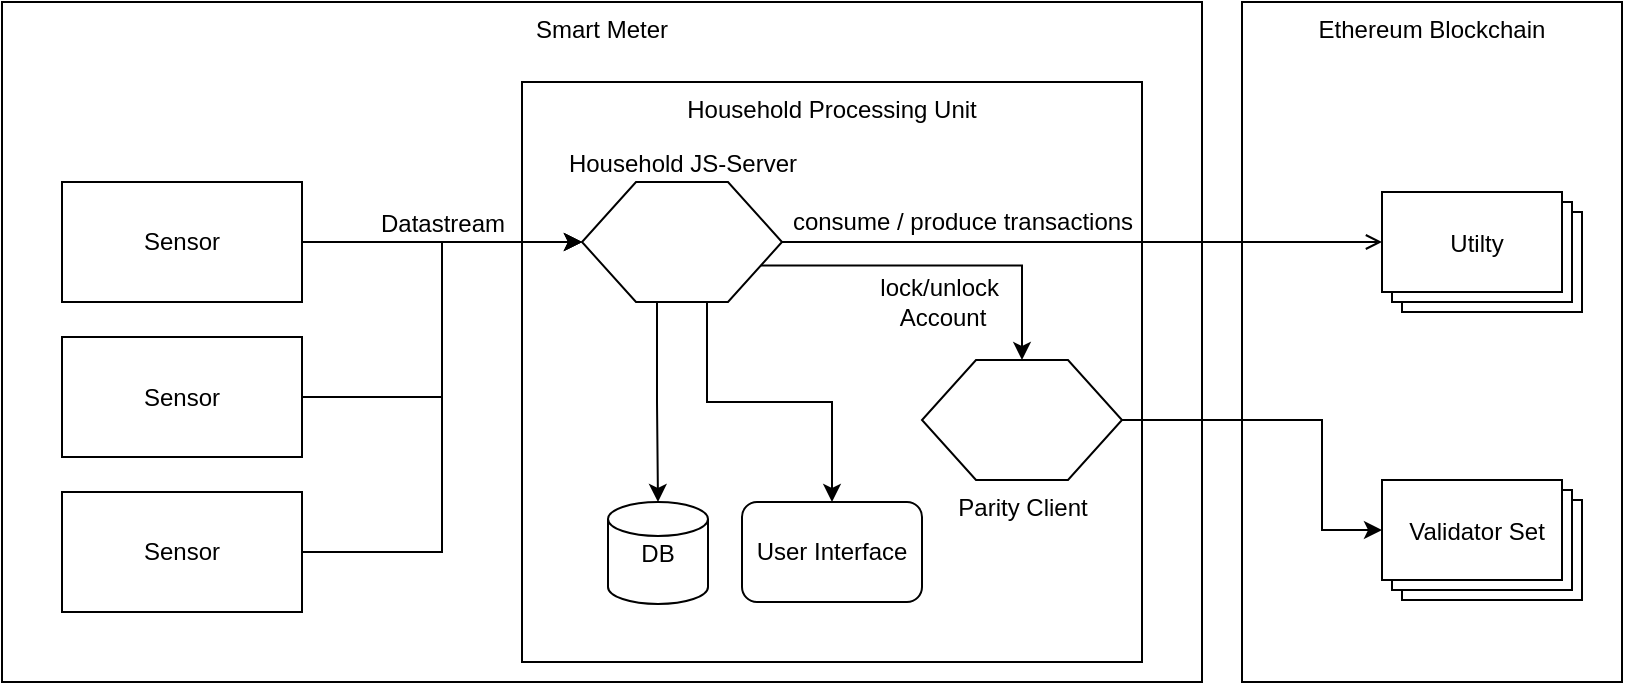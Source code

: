 <mxfile type="device" version="10.6.7"><diagram id="kvse5FUQjdF2ev0zZLCD" name="Page-1"><mxGraphModel grid="1" shadow="0" math="0" pageHeight="1169" pageWidth="827" pageScale="1" page="1" fold="1" arrows="1" connect="1" tooltips="1" guides="1" gridSize="10" dy="478" dx="840"><root><mxCell id="0" /><mxCell id="1" parent="0" /><mxCell id="waGhZdvFxGytdDy7wrr2-37" value="Ethereum Blockchain" parent="1" vertex="1" style="rounded=0;whiteSpace=wrap;html=1;shadow=0;glass=0;comic=0;labelBackgroundColor=none;strokeColor=#000000;strokeWidth=1;fillColor=none;fontSize=12;verticalAlign=top;"><mxGeometry as="geometry" height="340" width="190" x="630" y="60" /></mxCell><mxCell id="waGhZdvFxGytdDy7wrr2-35" value="Smart Meter" parent="1" vertex="1" style="rounded=0;whiteSpace=wrap;html=1;labelBackgroundColor=none;strokeWidth=1;fillColor=none;fontSize=12;verticalAlign=top;"><mxGeometry as="geometry" height="340" width="600" x="10" y="60" /></mxCell><mxCell id="waGhZdvFxGytdDy7wrr2-6" value="" parent="1" style="edgeStyle=orthogonalEdgeStyle;rounded=0;orthogonalLoop=1;jettySize=auto;html=1;labelPosition=center;verticalLabelPosition=top;align=center;verticalAlign=bottom;spacingTop=0;endArrow=classic;endFill=1;" edge="1" source="waGhZdvFxGytdDy7wrr2-4" target="waGhZdvFxGytdDy7wrr2-15"><mxGeometry as="geometry" relative="1"><mxPoint as="targetPoint" x="270" y="130" /></mxGeometry></mxCell><mxCell id="waGhZdvFxGytdDy7wrr2-32" value="&lt;p style=&quot;line-height: 100% ; font-size: 12px&quot;&gt;Datastream&lt;/p&gt;" parent="waGhZdvFxGytdDy7wrr2-6" vertex="1" style="text;html=1;resizable=0;points=[];align=center;verticalAlign=middle;labelBackgroundColor=none;fontSize=12;" connectable="0"><mxGeometry as="geometry" x="-0.286" y="1" relative="1"><mxPoint as="offset" x="20" y="-9" /></mxGeometry></mxCell><mxCell id="waGhZdvFxGytdDy7wrr2-4" value="Sensor" parent="1" vertex="1" style="rounded=0;whiteSpace=wrap;html=1;"><mxGeometry as="geometry" height="60" width="120" x="40" y="150" /></mxCell><mxCell id="waGhZdvFxGytdDy7wrr2-10" value="Household Processing Unit" parent="1" vertex="1" style="rounded=0;whiteSpace=wrap;html=1;verticalAlign=top;fillColor=none;strokeWidth=1;strokeColor=#000000;perimeterSpacing=0;glass=0;shadow=0;comic=0;"><mxGeometry as="geometry" height="290" width="310" x="270" y="100" /></mxCell><mxCell id="waGhZdvFxGytdDy7wrr2-29" parent="1" style="edgeStyle=orthogonalEdgeStyle;rounded=0;orthogonalLoop=1;jettySize=auto;html=1;exitX=1;exitY=0.5;exitDx=0;exitDy=0;entryX=0;entryY=0;entryDx=0;entryDy=25;entryPerimeter=0;" edge="1" source="waGhZdvFxGytdDy7wrr2-14" target="waGhZdvFxGytdDy7wrr2-25"><mxGeometry as="geometry" relative="1"><Array as="points"><mxPoint x="670" y="269" /><mxPoint x="670" y="324" /></Array></mxGeometry></mxCell><mxCell id="waGhZdvFxGytdDy7wrr2-14" value="Parity Client" parent="1" vertex="1" style="verticalLabelPosition=bottom;verticalAlign=top;html=1;strokeWidth=1;shape=hexagon;perimeter=hexagonPerimeter2;arcSize=6;size=0.27;"><mxGeometry as="geometry" height="60" width="100" x="470" y="239" /></mxCell><mxCell id="waGhZdvFxGytdDy7wrr2-16" value="" parent="1" style="edgeStyle=orthogonalEdgeStyle;rounded=0;orthogonalLoop=1;jettySize=auto;html=1;exitX=1;exitY=0.75;exitDx=0;exitDy=0;" edge="1" source="waGhZdvFxGytdDy7wrr2-15" target="waGhZdvFxGytdDy7wrr2-14"><mxGeometry as="geometry" relative="1" /></mxCell><mxCell id="hDr_GjlrVFKO46BJg51o-1" value="lock/unlock&amp;nbsp;&lt;br&gt;Account&lt;br&gt;" parent="waGhZdvFxGytdDy7wrr2-16" vertex="1" style="text;html=1;resizable=0;points=[];align=center;verticalAlign=middle;labelBackgroundColor=none;" connectable="0"><mxGeometry as="geometry" x="0.422" y="-1" relative="1"><mxPoint as="offset" x="-36" y="17" /></mxGeometry></mxCell><mxCell id="waGhZdvFxGytdDy7wrr2-21" parent="1" style="edgeStyle=orthogonalEdgeStyle;rounded=0;orthogonalLoop=1;jettySize=auto;html=1;exitX=0.375;exitY=1;exitDx=0;exitDy=0;entryX=0.5;entryY=0;entryDx=0;entryDy=0;entryPerimeter=0;" edge="1" source="waGhZdvFxGytdDy7wrr2-15" target="waGhZdvFxGytdDy7wrr2-19"><mxGeometry as="geometry" relative="1" /></mxCell><mxCell id="waGhZdvFxGytdDy7wrr2-27" parent="1" style="edgeStyle=orthogonalEdgeStyle;rounded=0;orthogonalLoop=1;jettySize=auto;html=1;exitX=1;exitY=0.5;exitDx=0;exitDy=0;entryX=0;entryY=0;entryDx=0;entryDy=25;entryPerimeter=0;endArrow=open;endFill=0;" edge="1" source="waGhZdvFxGytdDy7wrr2-15" target="waGhZdvFxGytdDy7wrr2-26"><mxGeometry as="geometry" relative="1" /></mxCell><mxCell id="waGhZdvFxGytdDy7wrr2-33" value="consume / produce transactions&lt;br&gt;" parent="waGhZdvFxGytdDy7wrr2-27" vertex="1" style="text;html=1;resizable=0;points=[];align=center;verticalAlign=middle;labelBackgroundColor=none;" connectable="0"><mxGeometry as="geometry" x="0.6" relative="1"><mxPoint as="offset" x="-150" y="-10" /></mxGeometry></mxCell><mxCell id="waGhZdvFxGytdDy7wrr2-15" value="Household JS-Server" parent="1" vertex="1" style="verticalLabelPosition=top;verticalAlign=bottom;html=1;strokeWidth=1;shape=hexagon;perimeter=hexagonPerimeter2;arcSize=6;size=0.27;labelPosition=center;align=center;"><mxGeometry as="geometry" height="60" width="100" x="300" y="150" /></mxCell><mxCell id="waGhZdvFxGytdDy7wrr2-23" parent="1" style="edgeStyle=orthogonalEdgeStyle;rounded=0;orthogonalLoop=1;jettySize=auto;html=1;exitX=0.625;exitY=1;exitDx=0;exitDy=0;entryX=0.5;entryY=0;entryDx=0;entryDy=0;" edge="1" source="waGhZdvFxGytdDy7wrr2-15" target="waGhZdvFxGytdDy7wrr2-22"><mxGeometry as="geometry" relative="1"><Array as="points"><mxPoint x="363" y="260" /><mxPoint x="425" y="260" /></Array></mxGeometry></mxCell><mxCell id="waGhZdvFxGytdDy7wrr2-19" value="DB" parent="1" vertex="1" style="strokeWidth=1;html=1;shape=mxgraph.flowchart.database;whiteSpace=wrap;fillColor=#FFFFFF;"><mxGeometry as="geometry" height="51" width="50" x="313" y="310" /></mxCell><mxCell id="waGhZdvFxGytdDy7wrr2-22" value="User Interface" parent="1" vertex="1" style="rounded=1;whiteSpace=wrap;html=1;strokeWidth=1;fillColor=#FFFFFF;"><mxGeometry as="geometry" height="50" width="90" x="380" y="310" /></mxCell><mxCell id="waGhZdvFxGytdDy7wrr2-25" value="Validator Set&lt;br&gt;" parent="1" vertex="1" style="verticalLabelPosition=middle;verticalAlign=middle;html=1;shape=mxgraph.basic.layered_rect;dx=10;outlineConnect=0;strokeWidth=1;fillColor=#FFFFFF;labelPosition=center;align=center;spacingTop=-8;spacingLeft=-6;"><mxGeometry as="geometry" height="60" width="100" x="700" y="299" /></mxCell><mxCell id="waGhZdvFxGytdDy7wrr2-26" value="Utilty" parent="1" vertex="1" style="verticalLabelPosition=middle;verticalAlign=middle;html=1;shape=mxgraph.basic.layered_rect;dx=10;outlineConnect=0;strokeWidth=1;fillColor=#FFFFFF;spacingTop=-8;spacingLeft=-6;labelPosition=center;align=center;"><mxGeometry as="geometry" height="60" width="100" x="700" y="155" /></mxCell><mxCell id="hDr_GjlrVFKO46BJg51o-4" parent="1" style="edgeStyle=orthogonalEdgeStyle;rounded=0;orthogonalLoop=1;jettySize=auto;html=1;exitX=1;exitY=0.5;exitDx=0;exitDy=0;entryX=0;entryY=0.5;entryDx=0;entryDy=0;" edge="1" source="hDr_GjlrVFKO46BJg51o-2" target="waGhZdvFxGytdDy7wrr2-15"><mxGeometry as="geometry" relative="1" /></mxCell><mxCell id="hDr_GjlrVFKO46BJg51o-2" value="Sensor" parent="1" vertex="1" style="rounded=0;whiteSpace=wrap;html=1;"><mxGeometry as="geometry" height="60" width="120" x="40" y="227.5" /></mxCell><mxCell id="hDr_GjlrVFKO46BJg51o-5" parent="1" style="edgeStyle=orthogonalEdgeStyle;rounded=0;orthogonalLoop=1;jettySize=auto;html=1;exitX=1;exitY=0.5;exitDx=0;exitDy=0;entryX=0;entryY=0.5;entryDx=0;entryDy=0;" edge="1" source="hDr_GjlrVFKO46BJg51o-3" target="waGhZdvFxGytdDy7wrr2-15"><mxGeometry as="geometry" relative="1" /></mxCell><mxCell id="hDr_GjlrVFKO46BJg51o-3" value="Sensor" parent="1" vertex="1" style="rounded=0;whiteSpace=wrap;html=1;"><mxGeometry as="geometry" height="60" width="120" x="40" y="305" /></mxCell></root></mxGraphModel></diagram></mxfile>